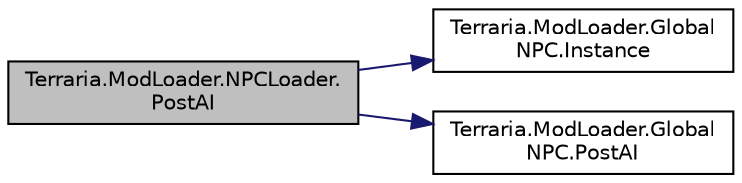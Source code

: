 digraph "Terraria.ModLoader.NPCLoader.PostAI"
{
  edge [fontname="Helvetica",fontsize="10",labelfontname="Helvetica",labelfontsize="10"];
  node [fontname="Helvetica",fontsize="10",shape=record];
  rankdir="LR";
  Node214 [label="Terraria.ModLoader.NPCLoader.\lPostAI",height=0.2,width=0.4,color="black", fillcolor="grey75", style="filled", fontcolor="black"];
  Node214 -> Node215 [color="midnightblue",fontsize="10",style="solid",fontname="Helvetica"];
  Node215 [label="Terraria.ModLoader.Global\lNPC.Instance",height=0.2,width=0.4,color="black", fillcolor="white", style="filled",URL="$class_terraria_1_1_mod_loader_1_1_global_n_p_c.html#a864f48a10f6273f77c6a089b9baa8e4c"];
  Node214 -> Node216 [color="midnightblue",fontsize="10",style="solid",fontname="Helvetica"];
  Node216 [label="Terraria.ModLoader.Global\lNPC.PostAI",height=0.2,width=0.4,color="black", fillcolor="white", style="filled",URL="$class_terraria_1_1_mod_loader_1_1_global_n_p_c.html#a78cc6cfde1d3aae79d01ded8aff5fddd",tooltip="Allows you to determine how any NPC behaves. This will be called regardless of what PreAI returns..."];
}
